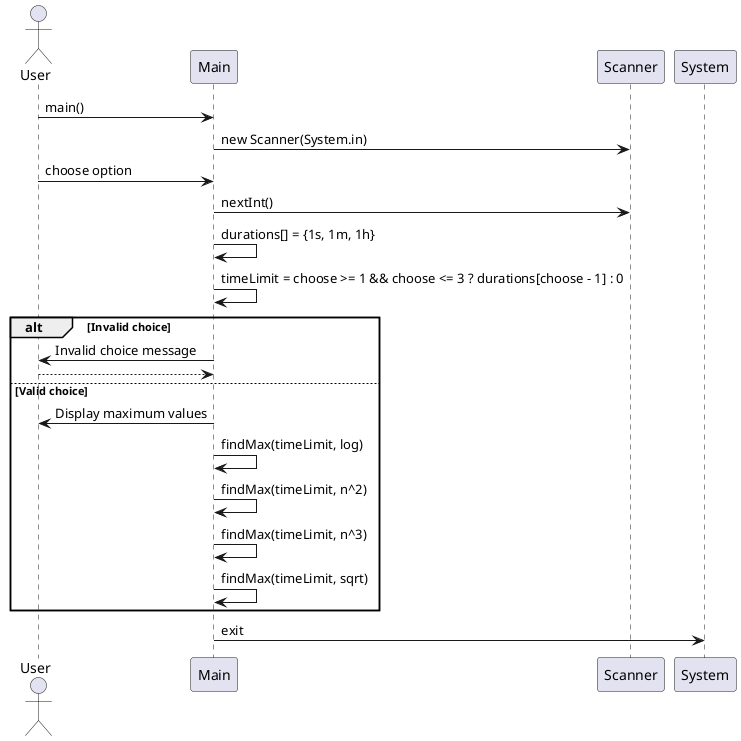 @startuml
actor User

User -> Main: main()
Main -> Scanner: new Scanner(System.in)
User -> Main: choose option
Main -> Scanner: nextInt()
Main -> Main: durations[] = {1s, 1m, 1h}
Main -> Main: timeLimit = choose >= 1 && choose <= 3 ? durations[choose - 1] : 0

alt Invalid choice
    Main -> User: Invalid choice message
    return
else Valid choice
    Main -> User: Display maximum values
    Main -> Main: findMax(timeLimit, log)
    Main -> Main: findMax(timeLimit, n^2)
    Main -> Main: findMax(timeLimit, n^3)
    Main -> Main: findMax(timeLimit, sqrt)
end

Main -> System: exit
@enduml
